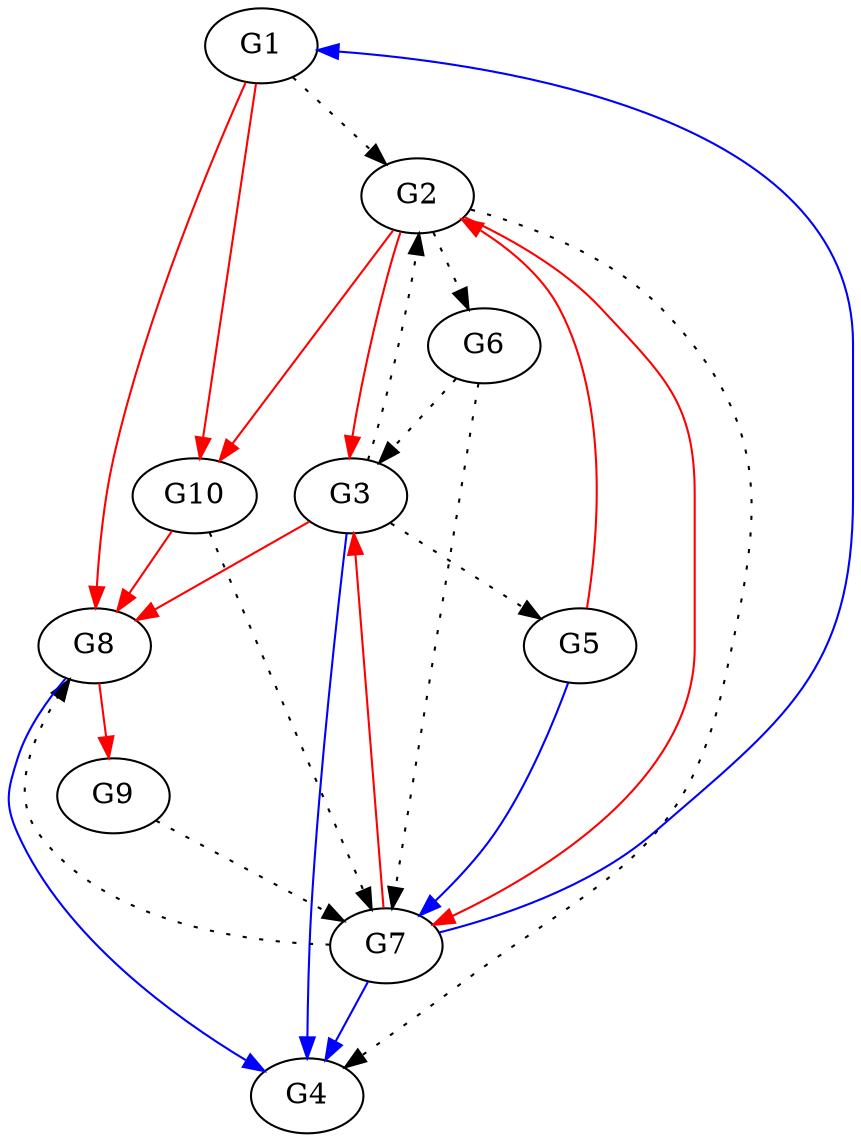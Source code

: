 // Grafos-DREAM4
digraph {
	G1 [label=G1]
	G2 [label=G2]
	G3 [label=G3]
	G4 [label=G4]
	G5 [label=G5]
	G6 [label=G6]
	G7 [label=G7]
	G8 [label=G8]
	G9 [label=G9]
	G10 [label=G10]
	G1 -> G2 [style=dotted]
	G2 -> G4 [style=dotted]
	G2 -> G6 [style=dotted]
	G3 -> G2 [style=dotted]
	G3 -> G4 [color=blue]
	G3 -> G5 [style=dotted]
	G5 -> G7 [color=blue]
	G6 -> G3 [style=dotted]
	G6 -> G7 [style=dotted]
	G7 -> G1 [color=blue]
	G7 -> G4 [color=blue]
	G7 -> G8 [style=dotted]
	G8 -> G4 [color=blue]
	G9 -> G7 [style=dotted]
	G10 -> G7 [style=dotted]
	G1 -> G8 [color=red]
	G1 -> G10 [color=red]
	G2 -> G3 [color=red]
	G2 -> G7 [color=red]
	G2 -> G10 [color=red]
	G3 -> G8 [color=red]
	G5 -> G2 [color=red]
	G7 -> G3 [color=red]
	G8 -> G9 [color=red]
	G10 -> G8 [color=red]
}

